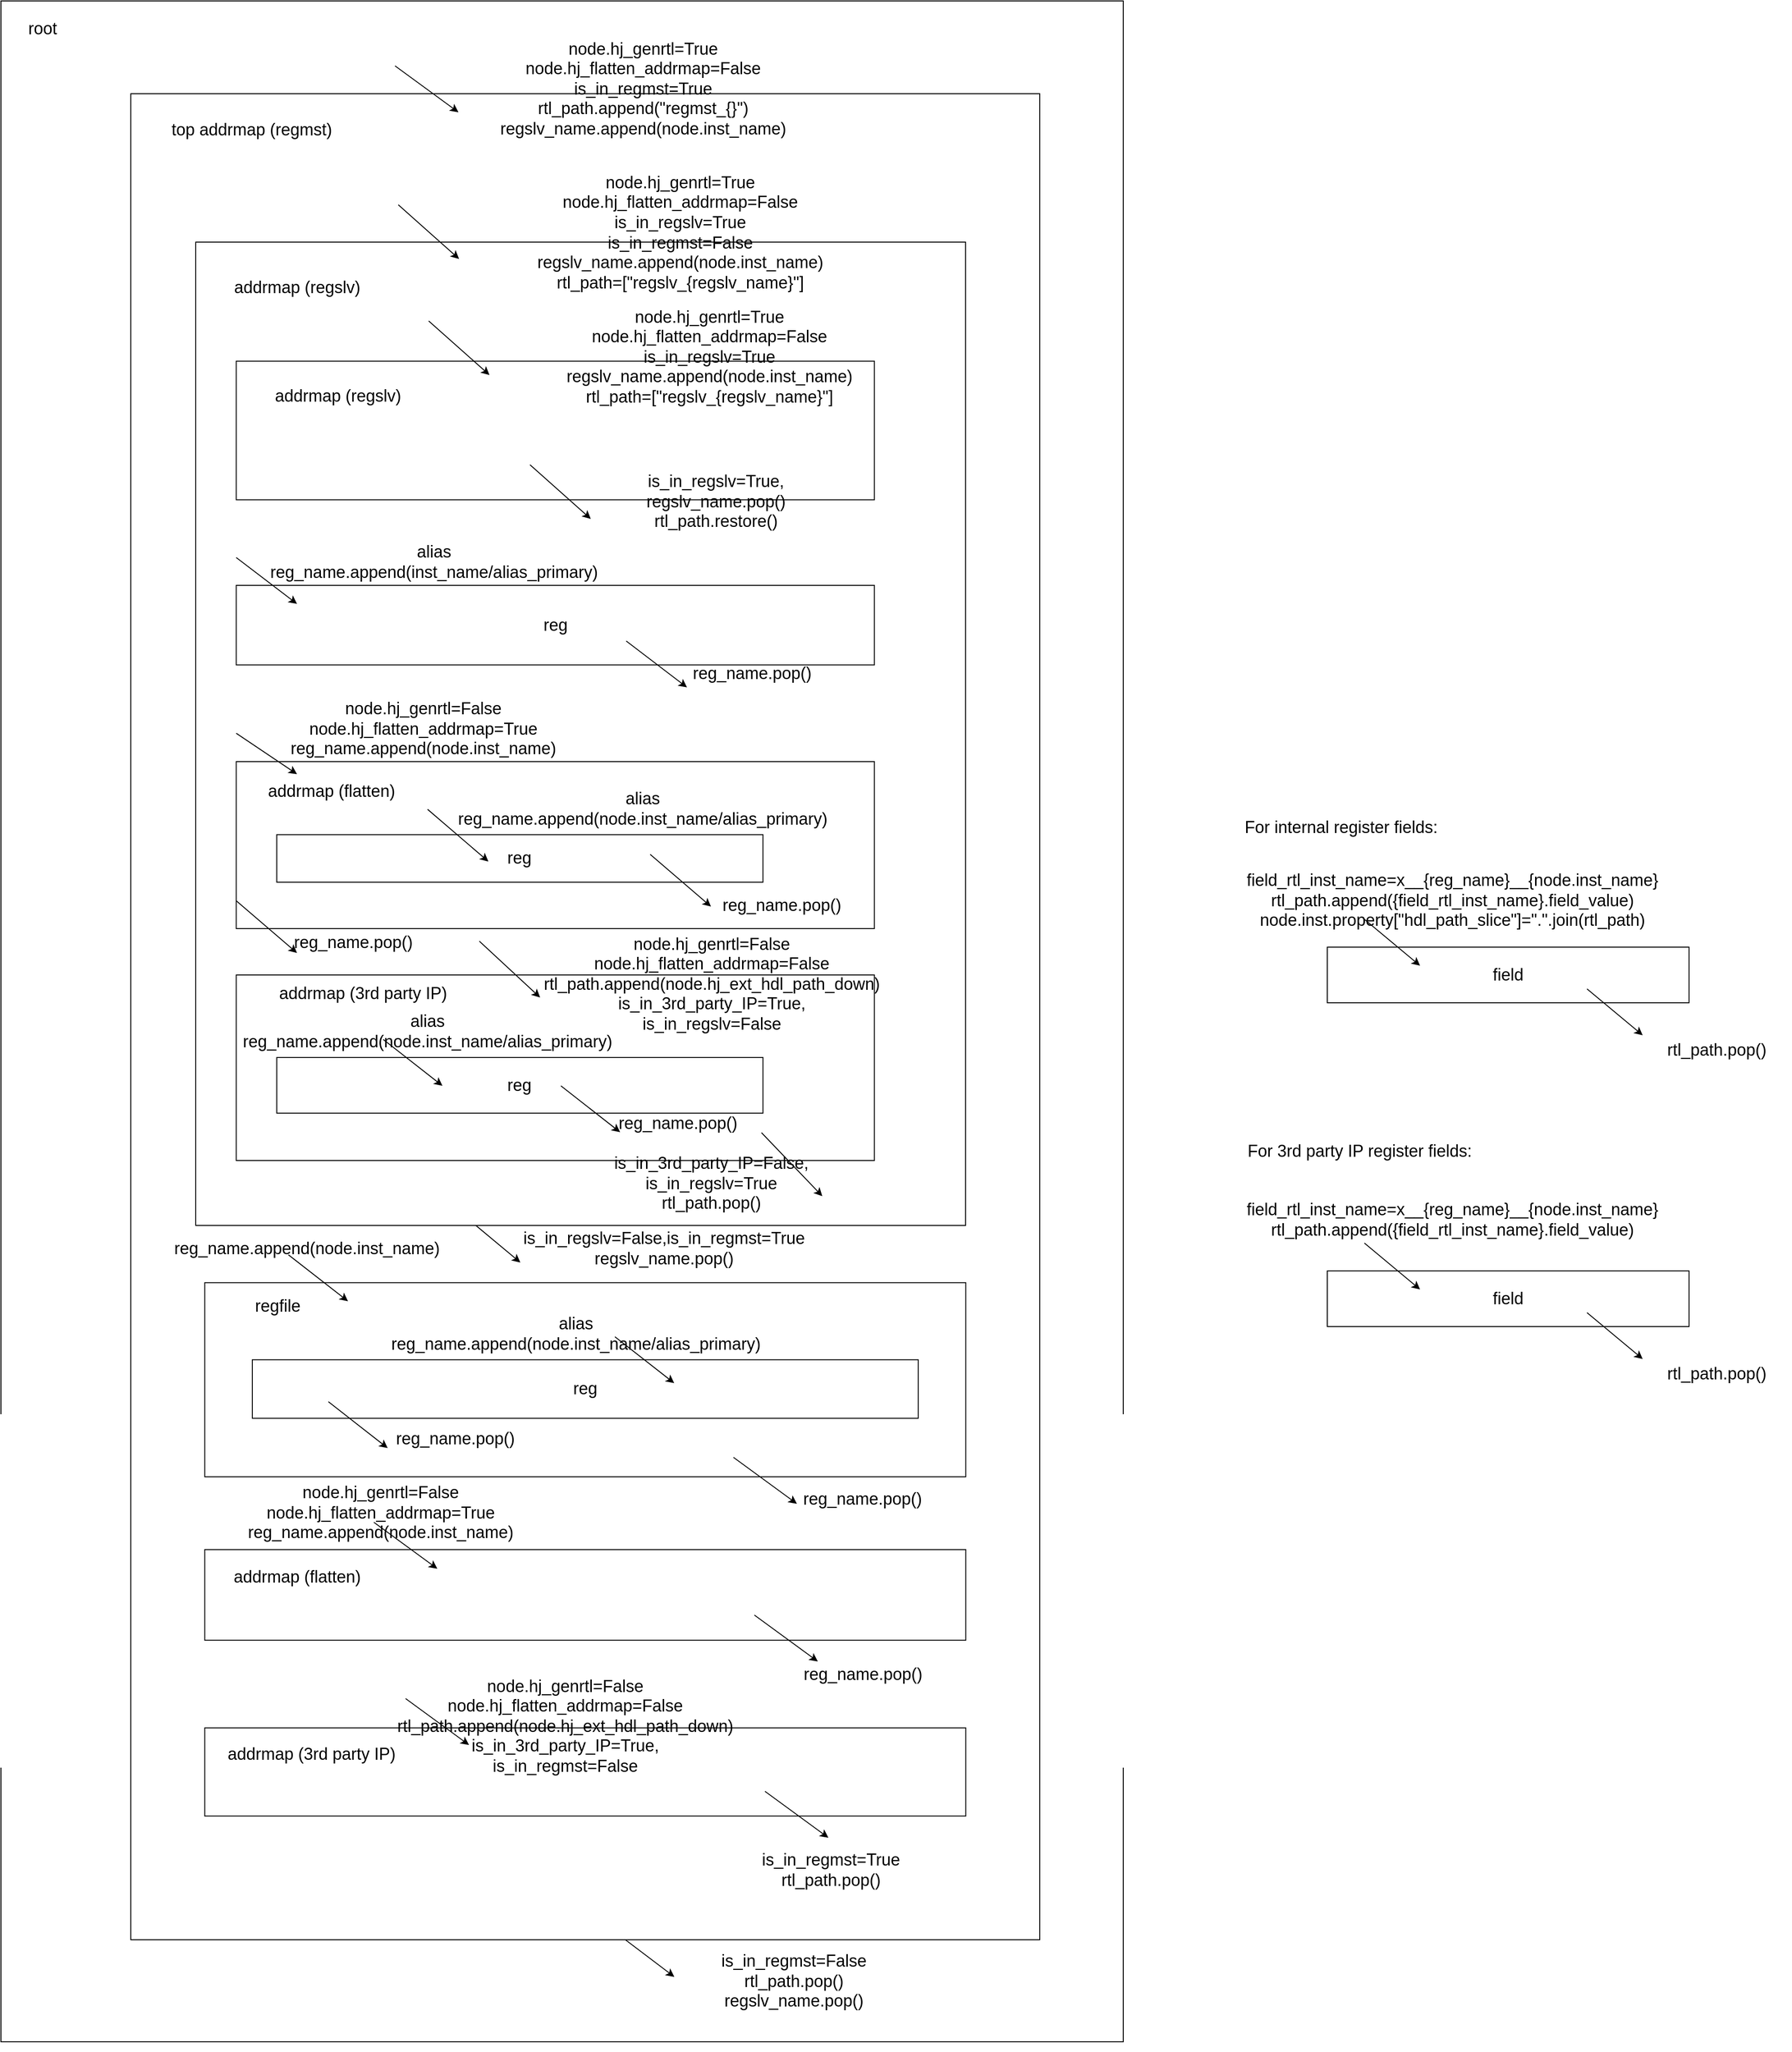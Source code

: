 <mxfile>
    <diagram id="Q3sUWHeAgNcMgjTAFk85" name="第 1 页">
        <mxGraphModel dx="974" dy="943" grid="1" gridSize="10" guides="1" tooltips="1" connect="1" arrows="1" fold="1" page="1" pageScale="1" pageWidth="3300" pageHeight="2339" math="0" shadow="0">
            <root>
                <mxCell id="0"/>
                <mxCell id="1" parent="0"/>
                <mxCell id="31" value="" style="group" parent="1" vertex="1" connectable="0">
                    <mxGeometry x="290" y="80" width="1210" height="2210" as="geometry"/>
                </mxCell>
                <mxCell id="2" value="" style="rounded=0;whiteSpace=wrap;html=1;fontSize=18;" parent="31" vertex="1">
                    <mxGeometry width="1210.0" height="2200.0" as="geometry"/>
                </mxCell>
                <mxCell id="3" value="root" style="text;html=1;strokeColor=none;fillColor=none;align=center;verticalAlign=middle;whiteSpace=wrap;rounded=0;fontSize=18;" parent="31" vertex="1">
                    <mxGeometry x="11.308" y="12.155" width="67.85" height="36.464" as="geometry"/>
                </mxCell>
                <mxCell id="62" value="" style="endArrow=classic;html=1;fontSize=18;" parent="31" edge="1">
                    <mxGeometry width="50" height="50" relative="1" as="geometry">
                        <mxPoint x="660" y="2080" as="sourcePoint"/>
                        <mxPoint x="726" y="2130" as="targetPoint"/>
                    </mxGeometry>
                </mxCell>
                <mxCell id="108" value="&lt;font style=&quot;font-size: 18px&quot;&gt;is_in_regmst=False&lt;br&gt;rtl_path.pop()&lt;br&gt;regslv_name.pop()&lt;br&gt;&lt;/font&gt;" style="text;html=1;strokeColor=none;fillColor=none;align=center;verticalAlign=middle;whiteSpace=wrap;rounded=0;fontSize=18;" parent="31" vertex="1">
                    <mxGeometry x="700" y="2100" width="310" height="70" as="geometry"/>
                </mxCell>
                <mxCell id="30" value="" style="group" parent="1" vertex="1" connectable="0">
                    <mxGeometry x="430" y="180" width="980" height="1990" as="geometry"/>
                </mxCell>
                <mxCell id="4" value="" style="rounded=0;whiteSpace=wrap;html=1;fontSize=18;" parent="30" vertex="1">
                    <mxGeometry width="980.0" height="1990.0" as="geometry"/>
                </mxCell>
                <mxCell id="5" value="top addrmap (regmst)" style="text;html=1;strokeColor=none;fillColor=none;align=center;verticalAlign=middle;whiteSpace=wrap;rounded=0;fontSize=18;" parent="30" vertex="1">
                    <mxGeometry x="11.395" y="12.922" width="239.302" height="51.688" as="geometry"/>
                </mxCell>
                <mxCell id="22" value="" style="group" parent="30" vertex="1" connectable="0">
                    <mxGeometry x="79.767" y="1761.632" width="820.465" height="95.017" as="geometry"/>
                </mxCell>
                <mxCell id="23" value="" style="rounded=0;whiteSpace=wrap;html=1;fontSize=18;" parent="22" vertex="1">
                    <mxGeometry width="820.465" height="95.017" as="geometry"/>
                </mxCell>
                <mxCell id="24" value="addrmap (3rd party IP)" style="text;html=1;strokeColor=none;fillColor=none;align=center;verticalAlign=middle;whiteSpace=wrap;rounded=0;fontSize=18;" parent="22" vertex="1">
                    <mxGeometry y="9.5" width="230" height="38.01" as="geometry"/>
                </mxCell>
                <mxCell id="61" value="" style="endArrow=classic;html=1;fontSize=18;" parent="22" edge="1">
                    <mxGeometry width="50" height="50" relative="1" as="geometry">
                        <mxPoint x="603.953" y="68.368" as="sourcePoint"/>
                        <mxPoint x="672.326" y="118.368" as="targetPoint"/>
                    </mxGeometry>
                </mxCell>
                <mxCell id="19" value="" style="group" parent="30" vertex="1" connectable="0">
                    <mxGeometry x="79.767" y="1569.433" width="820.465" height="97.705" as="geometry"/>
                </mxCell>
                <mxCell id="11" value="" style="rounded=0;whiteSpace=wrap;html=1;fontSize=18;" parent="19" vertex="1">
                    <mxGeometry width="820.465" height="97.705" as="geometry"/>
                </mxCell>
                <mxCell id="18" value="addrmap (flatten)" style="text;html=1;strokeColor=none;fillColor=none;align=center;verticalAlign=middle;whiteSpace=wrap;rounded=0;fontSize=18;" parent="19" vertex="1">
                    <mxGeometry x="11.395" y="9.77" width="176.628" height="39.082" as="geometry"/>
                </mxCell>
                <mxCell id="58" value="" style="endArrow=classic;html=1;fontSize=18;" parent="30" edge="1">
                    <mxGeometry width="50" height="50" relative="1" as="geometry">
                        <mxPoint x="262.093" y="1540" as="sourcePoint"/>
                        <mxPoint x="330.465" y="1590" as="targetPoint"/>
                    </mxGeometry>
                </mxCell>
                <mxCell id="59" value="" style="endArrow=classic;html=1;fontSize=18;" parent="30" edge="1">
                    <mxGeometry width="50" height="50" relative="1" as="geometry">
                        <mxPoint x="672.326" y="1640" as="sourcePoint"/>
                        <mxPoint x="740.698" y="1690" as="targetPoint"/>
                    </mxGeometry>
                </mxCell>
                <mxCell id="60" value="" style="endArrow=classic;html=1;fontSize=18;" parent="30" edge="1">
                    <mxGeometry width="50" height="50" relative="1" as="geometry">
                        <mxPoint x="296.279" y="1730" as="sourcePoint"/>
                        <mxPoint x="364.651" y="1780" as="targetPoint"/>
                    </mxGeometry>
                </mxCell>
                <mxCell id="64" value="&lt;font style=&quot;font-size: 18px&quot;&gt;node.hj_genrtl=True&lt;br&gt;node.hj_flatten_addrmap=False&lt;br&gt;is_in_regmst=True&lt;br&gt;rtl_path.append(&quot;regmst_{}&quot;)&lt;br&gt;regslv_name.append(node.inst_name)&lt;br&gt;&lt;/font&gt;" style="text;html=1;strokeColor=none;fillColor=none;align=center;verticalAlign=middle;whiteSpace=wrap;rounded=0;fontSize=18;" parent="30" vertex="1">
                    <mxGeometry x="376.047" y="-60" width="353.256" height="110" as="geometry"/>
                </mxCell>
                <mxCell id="63" value="" style="endArrow=classic;html=1;fontSize=18;" parent="30" edge="1">
                    <mxGeometry width="50" height="50" relative="1" as="geometry">
                        <mxPoint x="284.884" y="-30.0" as="sourcePoint"/>
                        <mxPoint x="353.256" y="20.0" as="targetPoint"/>
                    </mxGeometry>
                </mxCell>
                <mxCell id="29" value="" style="group" parent="30" vertex="1" connectable="0">
                    <mxGeometry x="79.767" y="1301.701" width="820.465" height="189.235" as="geometry"/>
                </mxCell>
                <mxCell id="10" value="" style="rounded=0;whiteSpace=wrap;html=1;fontSize=18;" parent="29" vertex="1">
                    <mxGeometry y="-20" width="820.462" height="209.23" as="geometry"/>
                </mxCell>
                <mxCell id="28" value="regfile" style="text;html=1;strokeColor=none;fillColor=none;align=center;verticalAlign=middle;whiteSpace=wrap;rounded=0;fontSize=18;" parent="29" vertex="1">
                    <mxGeometry x="10.23" y="-11.7" width="136.74" height="34.67" as="geometry"/>
                </mxCell>
                <mxCell id="33" value="reg" style="rounded=0;whiteSpace=wrap;html=1;fontSize=18;" parent="29" vertex="1">
                    <mxGeometry x="51.279" y="63.078" width="717.907" height="63.078" as="geometry"/>
                </mxCell>
                <mxCell id="70" value="" style="endArrow=classic;html=1;fontSize=18;" parent="29" edge="1">
                    <mxGeometry width="50" height="50" relative="1" as="geometry">
                        <mxPoint x="442.189" y="38.299" as="sourcePoint"/>
                        <mxPoint x="506.102" y="88.299" as="targetPoint"/>
                    </mxGeometry>
                </mxCell>
                <mxCell id="76" value="" style="endArrow=classic;html=1;fontSize=18;" parent="29" edge="1">
                    <mxGeometry width="50" height="50" relative="1" as="geometry">
                        <mxPoint x="133.276" y="108.299" as="sourcePoint"/>
                        <mxPoint x="197.189" y="158.299" as="targetPoint"/>
                    </mxGeometry>
                </mxCell>
                <mxCell id="115" value="&lt;font style=&quot;font-size: 18px&quot;&gt;alias&lt;br&gt;reg_name.append(node.inst_name/alias_primary)&lt;br&gt;&lt;/font&gt;" style="text;html=1;strokeColor=none;fillColor=none;align=center;verticalAlign=middle;whiteSpace=wrap;rounded=0;fontSize=18;" parent="29" vertex="1">
                    <mxGeometry x="190.237" y="6.829" width="420" height="56.25" as="geometry"/>
                </mxCell>
                <mxCell id="116" value="&lt;font style=&quot;font-size: 18px&quot;&gt;reg_name.pop()&lt;br&gt;&lt;/font&gt;" style="text;html=1;strokeColor=none;fillColor=none;align=center;verticalAlign=middle;whiteSpace=wrap;rounded=0;fontSize=18;" parent="29" vertex="1">
                    <mxGeometry x="170.24" y="130" width="200" height="36.16" as="geometry"/>
                </mxCell>
                <mxCell id="51" value="" style="endArrow=classic;html=1;fontSize=18;" parent="30" edge="1">
                    <mxGeometry width="50" height="50" relative="1" as="geometry">
                        <mxPoint x="649.777" y="1470" as="sourcePoint"/>
                        <mxPoint x="718.149" y="1520" as="targetPoint"/>
                    </mxGeometry>
                </mxCell>
                <mxCell id="97" value="" style="endArrow=classic;html=1;fontSize=18;" parent="30" edge="1">
                    <mxGeometry width="50" height="50" relative="1" as="geometry">
                        <mxPoint x="360.0" y="1210" as="sourcePoint"/>
                        <mxPoint x="420.0" y="1260" as="targetPoint"/>
                    </mxGeometry>
                </mxCell>
                <mxCell id="98" value="&lt;font style=&quot;font-size: 18px&quot;&gt;is_in_regslv=False,is_in_regmst=True&lt;br&gt;regslv_name.pop()&lt;br&gt;&lt;/font&gt;" style="text;html=1;strokeColor=none;fillColor=none;align=center;verticalAlign=middle;whiteSpace=wrap;rounded=0;fontSize=18;" parent="30" vertex="1">
                    <mxGeometry x="410" y="1220" width="330" height="50" as="geometry"/>
                </mxCell>
                <mxCell id="109" value="&lt;font style=&quot;font-size: 18px&quot;&gt;node.hj_genrtl=False&lt;br&gt;node.hj_flatten_addrmap=True&lt;br&gt;reg_name.append(node.inst_name)&lt;br&gt;&lt;/font&gt;" style="text;html=1;strokeColor=none;fillColor=none;align=center;verticalAlign=middle;whiteSpace=wrap;rounded=0;fontSize=18;" parent="30" vertex="1">
                    <mxGeometry x="99.997" y="1490" width="338.553" height="80" as="geometry"/>
                </mxCell>
                <mxCell id="110" value="&lt;font style=&quot;font-size: 18px&quot;&gt;reg_name.pop()&lt;br&gt;&lt;/font&gt;" style="text;html=1;strokeColor=none;fillColor=none;align=center;verticalAlign=middle;whiteSpace=wrap;rounded=0;fontSize=18;" parent="30" vertex="1">
                    <mxGeometry x="630" y="1680" width="318.55" height="47.14" as="geometry"/>
                </mxCell>
                <mxCell id="111" value="&lt;font style=&quot;font-size: 18px&quot;&gt;node.hj_genrtl=False&lt;br&gt;node.hj_flatten_addrmap=False&lt;br&gt;rtl_path.append(node.hj_ext_hdl_path_down)&lt;br&gt;is_in_3rd_party_IP=True,&lt;br&gt;is_in_regmst=False&lt;br&gt;&lt;/font&gt;" style="text;html=1;strokeColor=none;fillColor=none;align=center;verticalAlign=middle;whiteSpace=wrap;rounded=0;fontSize=18;" parent="30" vertex="1">
                    <mxGeometry x="250.694" y="1700" width="435.13" height="119.47" as="geometry"/>
                </mxCell>
                <mxCell id="112" value="&lt;font style=&quot;font-size: 18px&quot;&gt;is_in_regmst=True&lt;br&gt;rtl_path.pop()&lt;br&gt;&lt;/font&gt;" style="text;html=1;strokeColor=none;fillColor=none;align=center;verticalAlign=middle;whiteSpace=wrap;rounded=0;fontSize=18;" parent="30" vertex="1">
                    <mxGeometry x="600" y="1880" width="310" height="70" as="geometry"/>
                </mxCell>
                <mxCell id="113" value="reg_name.append(node.inst_name)" style="text;html=1;strokeColor=none;fillColor=none;align=center;verticalAlign=middle;whiteSpace=wrap;rounded=0;fontSize=18;" parent="30" vertex="1">
                    <mxGeometry x="30" y="1230" width="320" height="30" as="geometry"/>
                </mxCell>
                <mxCell id="114" value="reg_name.pop()" style="text;html=1;strokeColor=none;fillColor=none;align=center;verticalAlign=middle;whiteSpace=wrap;rounded=0;fontSize=18;" parent="30" vertex="1">
                    <mxGeometry x="674.27" y="1500" width="230" height="30" as="geometry"/>
                </mxCell>
                <mxCell id="32" value="" style="group" parent="1" vertex="1" connectable="0">
                    <mxGeometry x="500" y="340" width="880" height="1060" as="geometry"/>
                </mxCell>
                <mxCell id="6" value="" style="rounded=0;whiteSpace=wrap;html=1;fontSize=18;" parent="32" vertex="1">
                    <mxGeometry width="830" height="1060" as="geometry"/>
                </mxCell>
                <mxCell id="7" value="addrmap (regslv)" style="text;html=1;strokeColor=none;fillColor=none;align=center;verticalAlign=middle;whiteSpace=wrap;rounded=0;fontSize=18;" parent="32" vertex="1">
                    <mxGeometry x="10.921" y="18.126" width="196.579" height="61.962" as="geometry"/>
                </mxCell>
                <mxCell id="20" value="reg" style="rounded=0;whiteSpace=wrap;html=1;fontSize=18;" parent="32" vertex="1">
                    <mxGeometry x="43.684" y="370.003" width="688.026" height="85.75" as="geometry"/>
                </mxCell>
                <mxCell id="16" value="" style="group" parent="32" vertex="1" connectable="0">
                    <mxGeometry x="43.684" y="128.335" width="688.026" height="191.665" as="geometry"/>
                </mxCell>
                <mxCell id="9" value="" style="rounded=0;whiteSpace=wrap;html=1;fontSize=18;" parent="16" vertex="1">
                    <mxGeometry width="688.026" height="149.426" as="geometry"/>
                </mxCell>
                <mxCell id="13" value="addrmap (regslv)" style="text;html=1;strokeColor=none;fillColor=none;align=center;verticalAlign=middle;whiteSpace=wrap;rounded=0;fontSize=18;" parent="16" vertex="1">
                    <mxGeometry x="10.921" y="14.943" width="196.579" height="44.828" as="geometry"/>
                </mxCell>
                <mxCell id="36" value="" style="endArrow=classic;html=1;fontSize=18;" parent="16" edge="1">
                    <mxGeometry width="50" height="50" relative="1" as="geometry">
                        <mxPoint x="207.5" y="-43.39" as="sourcePoint"/>
                        <mxPoint x="273.026" y="14.944" as="targetPoint"/>
                    </mxGeometry>
                </mxCell>
                <mxCell id="67" value="&lt;font style=&quot;font-size: 18px&quot;&gt;is_in_regslv=True,&lt;br&gt;regslv_name.pop()&lt;br&gt;rtl_path.restore()&lt;br&gt;&lt;/font&gt;" style="text;html=1;strokeColor=none;fillColor=none;align=center;verticalAlign=middle;whiteSpace=wrap;rounded=0;fontSize=18;" parent="16" vertex="1">
                    <mxGeometry x="376.316" y="111.665" width="281.71" height="80" as="geometry"/>
                </mxCell>
                <mxCell id="53" value="" style="endArrow=classic;html=1;fontSize=18;" parent="32" edge="1">
                    <mxGeometry width="50" height="50" relative="1" as="geometry">
                        <mxPoint x="218.421" y="-40.203" as="sourcePoint"/>
                        <mxPoint x="283.947" y="18.13" as="targetPoint"/>
                    </mxGeometry>
                </mxCell>
                <mxCell id="43" value="" style="group" parent="32" vertex="1" connectable="0">
                    <mxGeometry x="43.68" y="560" width="736.32" height="180" as="geometry"/>
                </mxCell>
                <mxCell id="44" value="" style="rounded=0;whiteSpace=wrap;html=1;fontSize=18;" parent="43" vertex="1">
                    <mxGeometry width="688.03" height="180" as="geometry"/>
                </mxCell>
                <mxCell id="45" value="addrmap (flatten)" style="text;html=1;strokeColor=none;fillColor=none;align=center;verticalAlign=middle;whiteSpace=wrap;rounded=0;fontSize=18;" parent="43" vertex="1">
                    <mxGeometry x="9.556" y="13.505" width="187.024" height="37.934" as="geometry"/>
                </mxCell>
                <mxCell id="38" value="" style="endArrow=classic;html=1;fontSize=18;" parent="43" edge="1">
                    <mxGeometry width="50" height="50" relative="1" as="geometry">
                        <mxPoint y="-30.578" as="sourcePoint"/>
                        <mxPoint x="65.527" y="13.504" as="targetPoint"/>
                    </mxGeometry>
                </mxCell>
                <mxCell id="71" value="reg" style="rounded=0;whiteSpace=wrap;html=1;fontSize=18;" parent="43" vertex="1">
                    <mxGeometry x="43.68" y="78.75" width="524.21" height="51.25" as="geometry"/>
                </mxCell>
                <mxCell id="72" value="" style="endArrow=classic;html=1;fontSize=18;" parent="43" edge="1">
                    <mxGeometry width="50" height="50" relative="1" as="geometry">
                        <mxPoint x="206.318" y="51.435" as="sourcePoint"/>
                        <mxPoint x="271.845" y="107.685" as="targetPoint"/>
                    </mxGeometry>
                </mxCell>
                <mxCell id="82" value="&lt;font style=&quot;font-size: 18px&quot;&gt;alias&lt;br&gt;reg_name.append(node.inst_name/alias_primary)&lt;br&gt;&lt;/font&gt;" style="text;html=1;strokeColor=none;fillColor=none;align=center;verticalAlign=middle;whiteSpace=wrap;rounded=0;fontSize=18;" parent="43" vertex="1">
                    <mxGeometry x="226.32" y="22.5" width="423.68" height="56.25" as="geometry"/>
                </mxCell>
                <mxCell id="83" value="" style="endArrow=classic;html=1;fontSize=18;" parent="43" edge="1">
                    <mxGeometry width="50" height="50" relative="1" as="geometry">
                        <mxPoint x="446.318" y="100.005" as="sourcePoint"/>
                        <mxPoint x="511.845" y="156.255" as="targetPoint"/>
                    </mxGeometry>
                </mxCell>
                <mxCell id="86" value="&lt;font style=&quot;font-size: 18px&quot;&gt;reg_name.pop()&lt;br&gt;&lt;/font&gt;" style="text;html=1;strokeColor=none;fillColor=none;align=center;verticalAlign=middle;whiteSpace=wrap;rounded=0;fontSize=18;" parent="43" vertex="1">
                    <mxGeometry x="488.03" y="130" width="200" height="50" as="geometry"/>
                </mxCell>
                <mxCell id="57" value="" style="endArrow=classic;html=1;fontSize=18;" parent="32" edge="1">
                    <mxGeometry width="50" height="50" relative="1" as="geometry">
                        <mxPoint x="43.684" y="340" as="sourcePoint"/>
                        <mxPoint x="109.211" y="390" as="targetPoint"/>
                    </mxGeometry>
                </mxCell>
                <mxCell id="17" value="" style="group" parent="32" vertex="1" connectable="0">
                    <mxGeometry x="43.684" y="790" width="730" height="259.47" as="geometry"/>
                </mxCell>
                <mxCell id="14" value="" style="rounded=0;whiteSpace=wrap;html=1;fontSize=18;" parent="17" vertex="1">
                    <mxGeometry width="688.027" height="200" as="geometry"/>
                </mxCell>
                <mxCell id="15" value="addrmap (3rd party IP)" style="text;html=1;strokeColor=none;fillColor=none;align=center;verticalAlign=middle;whiteSpace=wrap;rounded=0;fontSize=18;" parent="17" vertex="1">
                    <mxGeometry y="1" width="273.026" height="38.87" as="geometry"/>
                </mxCell>
                <mxCell id="34" value="" style="endArrow=classic;html=1;fontSize=18;" parent="17" edge="1">
                    <mxGeometry width="50" height="50" relative="1" as="geometry">
                        <mxPoint x="262.105" y="-36.429" as="sourcePoint"/>
                        <mxPoint x="327.632" y="24.286" as="targetPoint"/>
                    </mxGeometry>
                </mxCell>
                <mxCell id="69" value="&lt;font style=&quot;font-size: 18px&quot;&gt;node.hj_genrtl=False&lt;br&gt;node.hj_flatten_addrmap=False&lt;br&gt;rtl_path.append(node.hj_ext_hdl_path_down)&lt;br&gt;is_in_3rd_party_IP=True,&lt;br&gt;is_in_regslv=False&lt;br&gt;&lt;/font&gt;" style="text;html=1;strokeColor=none;fillColor=none;align=center;verticalAlign=middle;whiteSpace=wrap;rounded=0;fontSize=18;" parent="17" vertex="1">
                    <mxGeometry x="294.87" y="-50" width="435.13" height="119.47" as="geometry"/>
                </mxCell>
                <mxCell id="75" value="reg" style="rounded=0;whiteSpace=wrap;html=1;fontSize=18;" parent="17" vertex="1">
                    <mxGeometry x="43.684" y="88.94" width="524.211" height="60" as="geometry"/>
                </mxCell>
                <mxCell id="78" value="" style="endArrow=classic;html=1;fontSize=18;" parent="17" edge="1">
                    <mxGeometry width="50" height="50" relative="1" as="geometry">
                        <mxPoint x="158.495" y="69.47" as="sourcePoint"/>
                        <mxPoint x="222.341" y="119.47" as="targetPoint"/>
                    </mxGeometry>
                </mxCell>
                <mxCell id="77" value="" style="endArrow=classic;html=1;fontSize=18;" parent="17" edge="1">
                    <mxGeometry width="50" height="50" relative="1" as="geometry">
                        <mxPoint x="350.034" y="119.47" as="sourcePoint"/>
                        <mxPoint x="413.88" y="169.47" as="targetPoint"/>
                    </mxGeometry>
                </mxCell>
                <mxCell id="87" value="&lt;font style=&quot;font-size: 18px&quot;&gt;alias&lt;br&gt;reg_name.append(node.inst_name/alias_primary)&lt;br&gt;&lt;/font&gt;" style="text;html=1;strokeColor=none;fillColor=none;align=center;verticalAlign=middle;whiteSpace=wrap;rounded=0;fontSize=18;" parent="17" vertex="1">
                    <mxGeometry x="-3.68" y="32.69" width="420" height="56.25" as="geometry"/>
                </mxCell>
                <mxCell id="88" value="&lt;font style=&quot;font-size: 18px&quot;&gt;reg_name.pop()&lt;br&gt;&lt;/font&gt;" style="text;html=1;strokeColor=none;fillColor=none;align=center;verticalAlign=middle;whiteSpace=wrap;rounded=0;fontSize=18;" parent="17" vertex="1">
                    <mxGeometry x="376.32" y="140" width="200" height="40" as="geometry"/>
                </mxCell>
                <mxCell id="96" value="&lt;font style=&quot;font-size: 18px&quot;&gt;is_in_3rd_party_IP=False,&lt;br&gt;is_in_regslv=True&lt;br&gt;rtl_path.pop()&lt;br&gt;&lt;/font&gt;" style="text;html=1;strokeColor=none;fillColor=none;align=center;verticalAlign=middle;whiteSpace=wrap;rounded=0;fontSize=18;" parent="17" vertex="1">
                    <mxGeometry x="375.596" y="190" width="273.68" height="69.47" as="geometry"/>
                </mxCell>
                <mxCell id="41" value="" style="endArrow=classic;html=1;fontSize=18;" parent="32" edge="1">
                    <mxGeometry width="50" height="50" relative="1" as="geometry">
                        <mxPoint x="464.145" y="430.0" as="sourcePoint"/>
                        <mxPoint x="529.671" y="480.0" as="targetPoint"/>
                    </mxGeometry>
                </mxCell>
                <mxCell id="65" value="&lt;font style=&quot;font-size: 18px&quot;&gt;node.hj_genrtl=True&lt;br&gt;node.hj_flatten_addrmap=False&lt;br&gt;is_in_regslv=True&lt;br&gt;is_in_regmst=False&lt;br&gt;regslv_name.append(node.inst_name)&lt;br&gt;rtl_path=[&quot;regslv_{regslv_name}&quot;]&lt;br&gt;&lt;/font&gt;" style="text;html=1;strokeColor=none;fillColor=none;align=center;verticalAlign=middle;whiteSpace=wrap;rounded=0;fontSize=18;" parent="32" vertex="1">
                    <mxGeometry x="294.87" y="-80" width="455.13" height="140" as="geometry"/>
                </mxCell>
                <mxCell id="56" value="" style="endArrow=classic;html=1;fontSize=18;" parent="32" edge="1">
                    <mxGeometry width="50" height="50" relative="1" as="geometry">
                        <mxPoint x="360.395" y="240.0" as="sourcePoint"/>
                        <mxPoint x="425.921" y="298.333" as="targetPoint"/>
                    </mxGeometry>
                </mxCell>
                <mxCell id="66" value="&lt;font style=&quot;font-size: 18px&quot;&gt;node.hj_genrtl=True&lt;br&gt;node.hj_flatten_addrmap=False&lt;br&gt;is_in_regslv=True&lt;br&gt;regslv_name.append(node.inst_name)&lt;br&gt;rtl_path=[&quot;regslv_{regslv_name}&quot;]&lt;br&gt;&lt;/font&gt;" style="text;html=1;strokeColor=none;fillColor=none;align=center;verticalAlign=middle;whiteSpace=wrap;rounded=0;fontSize=18;" parent="32" vertex="1">
                    <mxGeometry x="318.16" y="70" width="471.84" height="108.33" as="geometry"/>
                </mxCell>
                <mxCell id="49" value="" style="endArrow=classic;html=1;fontSize=18;" parent="32" edge="1">
                    <mxGeometry width="50" height="50" relative="1" as="geometry">
                        <mxPoint x="609.996" y="959.999" as="sourcePoint"/>
                        <mxPoint x="675.522" y="1028.421" as="targetPoint"/>
                    </mxGeometry>
                </mxCell>
                <mxCell id="68" value="&lt;font style=&quot;font-size: 18px&quot;&gt;node.hj_genrtl=False&lt;br&gt;node.hj_flatten_addrmap=True&lt;br&gt;reg_name.append(node.inst_name)&lt;br&gt;&lt;/font&gt;" style="text;html=1;strokeColor=none;fillColor=none;align=center;verticalAlign=middle;whiteSpace=wrap;rounded=0;fontSize=18;" parent="32" vertex="1">
                    <mxGeometry x="76.447" y="485" width="338.553" height="80" as="geometry"/>
                </mxCell>
                <mxCell id="74" value="&lt;font style=&quot;font-size: 18px&quot;&gt;alias&lt;br&gt;reg_name.append(inst_name/alias_primary)&lt;br&gt;&lt;/font&gt;" style="text;html=1;strokeColor=none;fillColor=none;align=center;verticalAlign=middle;whiteSpace=wrap;rounded=0;fontSize=18;" parent="32" vertex="1">
                    <mxGeometry x="43.68" y="320" width="426.32" height="50" as="geometry"/>
                </mxCell>
                <mxCell id="81" value="&lt;font style=&quot;font-size: 18px&quot;&gt;reg_name.pop()&lt;br&gt;&lt;/font&gt;" style="text;html=1;strokeColor=none;fillColor=none;align=center;verticalAlign=middle;whiteSpace=wrap;rounded=0;fontSize=18;" parent="32" vertex="1">
                    <mxGeometry x="500" y="440" width="200" height="50" as="geometry"/>
                </mxCell>
                <mxCell id="89" value="" style="endArrow=classic;html=1;fontSize=18;" parent="32" edge="1">
                    <mxGeometry width="50" height="50" relative="1" as="geometry">
                        <mxPoint x="43.678" y="709.995" as="sourcePoint"/>
                        <mxPoint x="109.205" y="766.245" as="targetPoint"/>
                    </mxGeometry>
                </mxCell>
                <mxCell id="90" value="&lt;font style=&quot;font-size: 18px&quot;&gt;reg_name.pop()&lt;br&gt;&lt;/font&gt;" style="text;html=1;strokeColor=none;fillColor=none;align=center;verticalAlign=middle;whiteSpace=wrap;rounded=0;fontSize=18;" parent="32" vertex="1">
                    <mxGeometry x="70" y="730" width="200" height="50" as="geometry"/>
                </mxCell>
                <mxCell id="50" value="" style="endArrow=classic;html=1;fontSize=18;" parent="1" edge="1">
                    <mxGeometry width="50" height="50" relative="1" as="geometry">
                        <mxPoint x="599.997" y="1431.7" as="sourcePoint"/>
                        <mxPoint x="664.183" y="1481.7" as="targetPoint"/>
                    </mxGeometry>
                </mxCell>
                <mxCell id="91" value="field" style="rounded=0;whiteSpace=wrap;html=1;labelBackgroundColor=none;fontSize=18;fillColor=default;" parent="1" vertex="1">
                    <mxGeometry x="1720" y="1100" width="390" height="60" as="geometry"/>
                </mxCell>
                <mxCell id="93" value="" style="endArrow=classic;html=1;fontSize=18;" parent="1" edge="1">
                    <mxGeometry width="50" height="50" relative="1" as="geometry">
                        <mxPoint x="1760" y="1070" as="sourcePoint"/>
                        <mxPoint x="1820" y="1120" as="targetPoint"/>
                    </mxGeometry>
                </mxCell>
                <mxCell id="94" value="" style="endArrow=classic;html=1;fontSize=18;" parent="1" edge="1">
                    <mxGeometry width="50" height="50" relative="1" as="geometry">
                        <mxPoint x="2000" y="1145" as="sourcePoint"/>
                        <mxPoint x="2060" y="1195" as="targetPoint"/>
                    </mxGeometry>
                </mxCell>
                <mxCell id="99" value="&lt;font style=&quot;font-size: 18px&quot;&gt;field_rtl_inst_name=x__{reg_name}__{node.inst_name}&lt;br&gt;rtl_path.append({field_rtl_inst_name}.field_value)&lt;br&gt;node.inst.property[&quot;hdl_path_slice&quot;]=&quot;.&quot;.join(rtl_path)&lt;br&gt;&lt;/font&gt;" style="text;html=1;strokeColor=none;fillColor=none;align=center;verticalAlign=middle;whiteSpace=wrap;rounded=0;" parent="1" vertex="1">
                    <mxGeometry x="1620" y="1010" width="470" height="80" as="geometry"/>
                </mxCell>
                <mxCell id="100" value="rtl_path.pop()" style="text;html=1;strokeColor=none;fillColor=none;align=center;verticalAlign=middle;whiteSpace=wrap;rounded=0;fontSize=18;" parent="1" vertex="1">
                    <mxGeometry x="2060" y="1190" width="160" height="41" as="geometry"/>
                </mxCell>
                <mxCell id="101" value="For internal register fields:" style="text;html=1;strokeColor=none;fillColor=none;align=center;verticalAlign=middle;whiteSpace=wrap;rounded=0;fontSize=18;" parent="1" vertex="1">
                    <mxGeometry x="1620" y="951" width="230" height="39" as="geometry"/>
                </mxCell>
                <mxCell id="102" value="field" style="rounded=0;whiteSpace=wrap;html=1;labelBackgroundColor=none;fontSize=18;fillColor=default;" parent="1" vertex="1">
                    <mxGeometry x="1720" y="1449" width="390" height="60" as="geometry"/>
                </mxCell>
                <mxCell id="103" value="" style="endArrow=classic;html=1;fontSize=18;" parent="1" edge="1">
                    <mxGeometry width="50" height="50" relative="1" as="geometry">
                        <mxPoint x="1760.0" y="1419" as="sourcePoint"/>
                        <mxPoint x="1820.0" y="1469" as="targetPoint"/>
                    </mxGeometry>
                </mxCell>
                <mxCell id="104" value="" style="endArrow=classic;html=1;fontSize=18;" parent="1" edge="1">
                    <mxGeometry width="50" height="50" relative="1" as="geometry">
                        <mxPoint x="2000.0" y="1494" as="sourcePoint"/>
                        <mxPoint x="2060.0" y="1544" as="targetPoint"/>
                    </mxGeometry>
                </mxCell>
                <mxCell id="105" value="&lt;font style=&quot;font-size: 18px&quot;&gt;field_rtl_inst_name=x__{reg_name}__{node.inst_name}&lt;br&gt;rtl_path.append({field_rtl_inst_name}.field_value)&lt;br&gt;&lt;/font&gt;" style="text;html=1;strokeColor=none;fillColor=none;align=center;verticalAlign=middle;whiteSpace=wrap;rounded=0;" parent="1" vertex="1">
                    <mxGeometry x="1620" y="1369" width="470" height="50" as="geometry"/>
                </mxCell>
                <mxCell id="106" value="rtl_path.pop()" style="text;html=1;strokeColor=none;fillColor=none;align=center;verticalAlign=middle;whiteSpace=wrap;rounded=0;fontSize=18;" parent="1" vertex="1">
                    <mxGeometry x="2060" y="1539" width="160" height="41" as="geometry"/>
                </mxCell>
                <mxCell id="107" value="For 3rd party IP register fields:" style="text;html=1;strokeColor=none;fillColor=none;align=center;verticalAlign=middle;whiteSpace=wrap;rounded=0;fontSize=18;" parent="1" vertex="1">
                    <mxGeometry x="1620" y="1300" width="270" height="39" as="geometry"/>
                </mxCell>
            </root>
        </mxGraphModel>
    </diagram>
</mxfile>